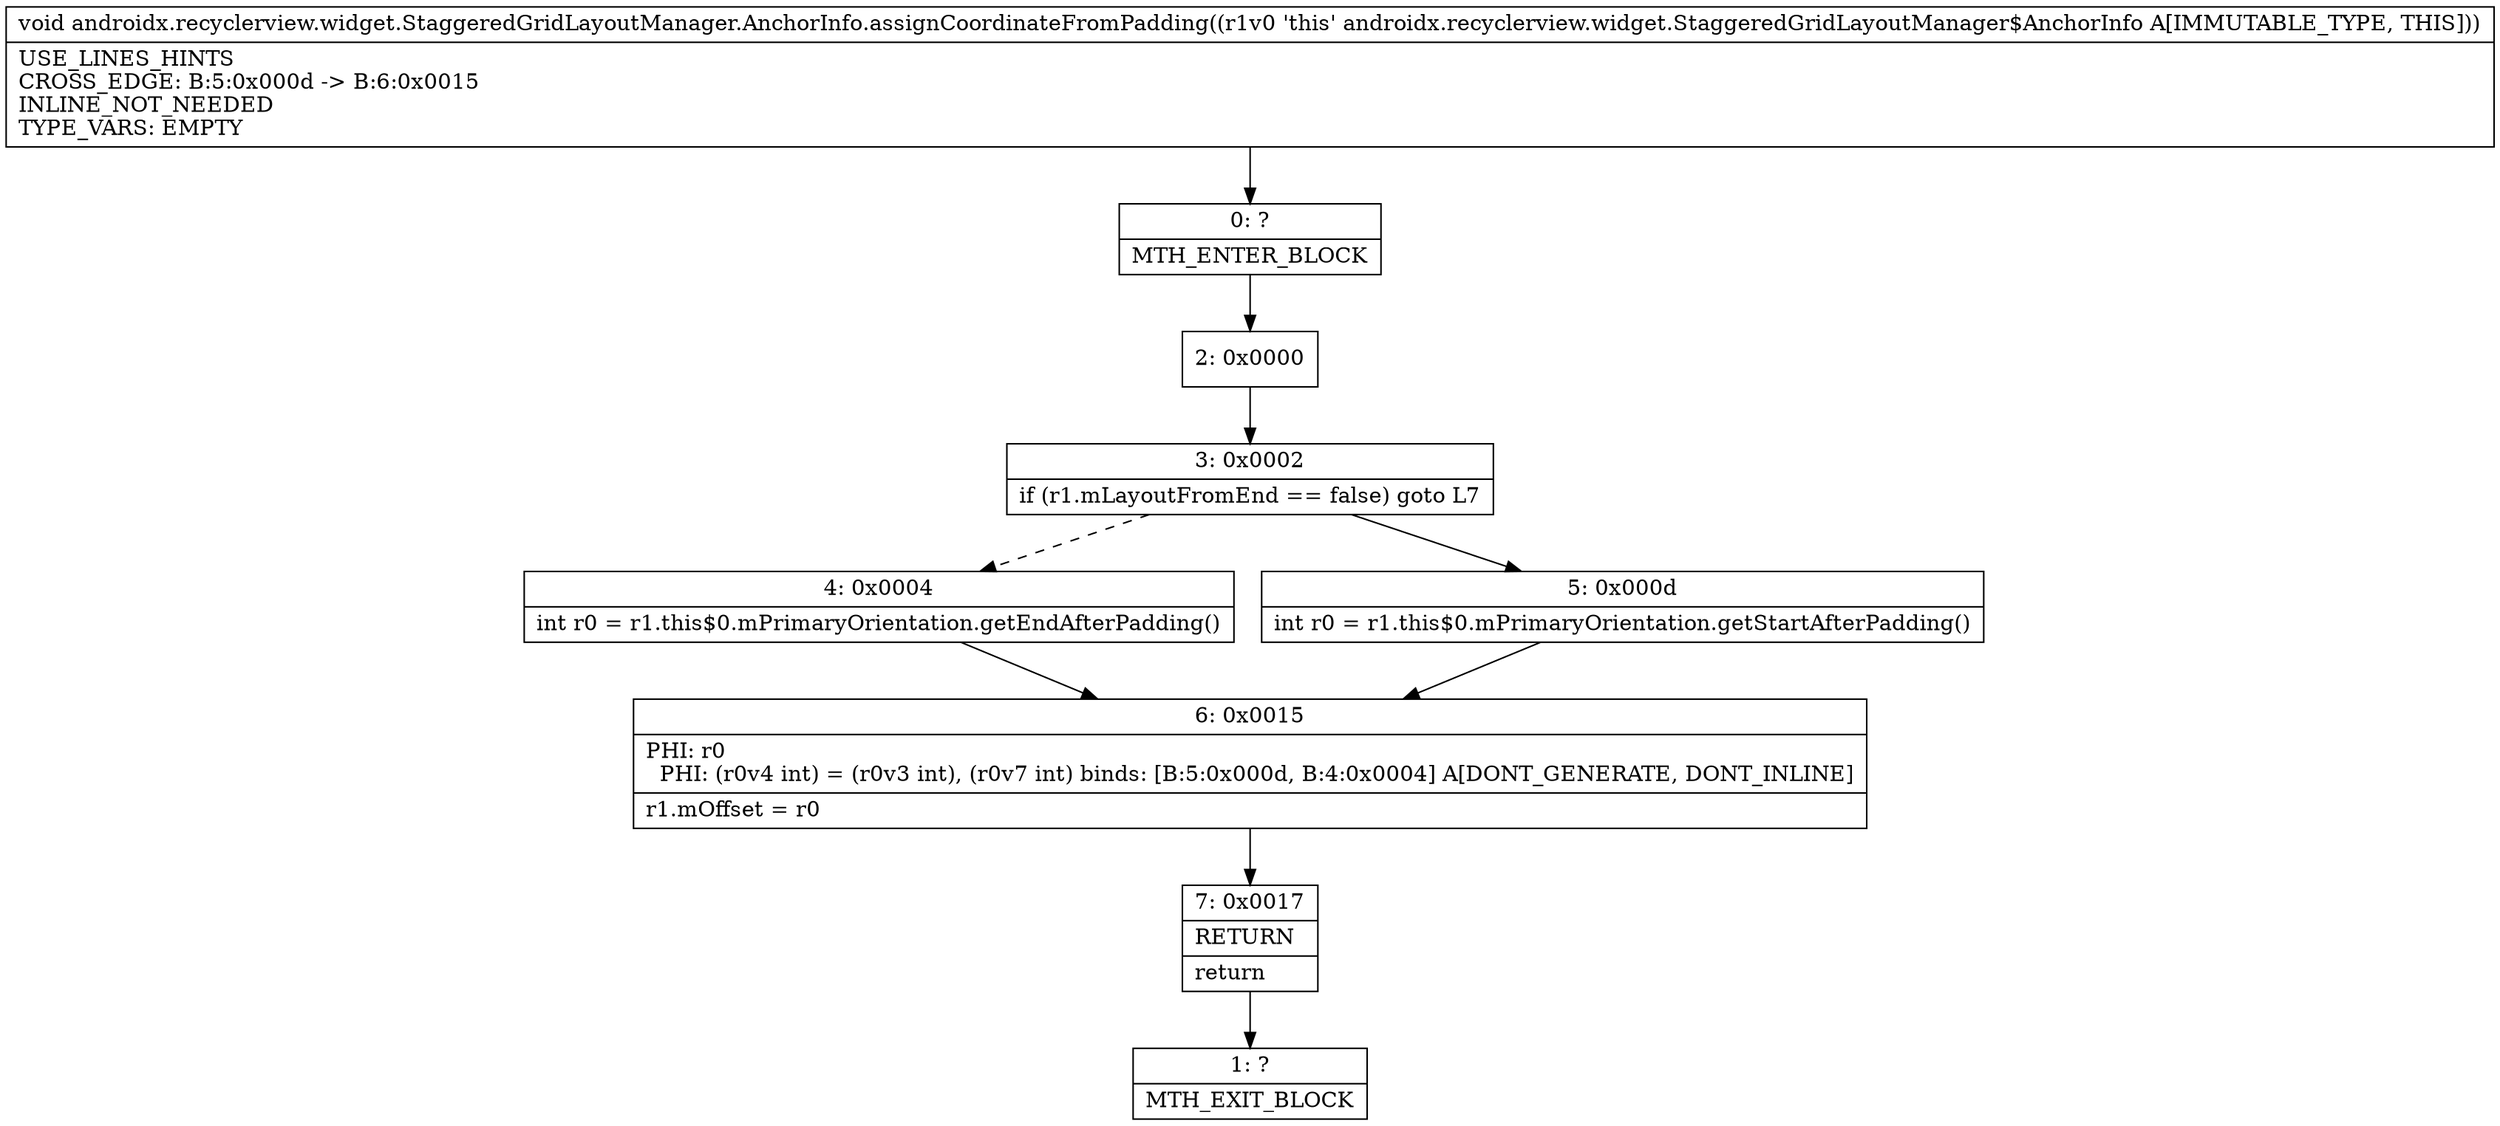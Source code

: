 digraph "CFG forandroidx.recyclerview.widget.StaggeredGridLayoutManager.AnchorInfo.assignCoordinateFromPadding()V" {
Node_0 [shape=record,label="{0\:\ ?|MTH_ENTER_BLOCK\l}"];
Node_2 [shape=record,label="{2\:\ 0x0000}"];
Node_3 [shape=record,label="{3\:\ 0x0002|if (r1.mLayoutFromEnd == false) goto L7\l}"];
Node_4 [shape=record,label="{4\:\ 0x0004|int r0 = r1.this$0.mPrimaryOrientation.getEndAfterPadding()\l}"];
Node_6 [shape=record,label="{6\:\ 0x0015|PHI: r0 \l  PHI: (r0v4 int) = (r0v3 int), (r0v7 int) binds: [B:5:0x000d, B:4:0x0004] A[DONT_GENERATE, DONT_INLINE]\l|r1.mOffset = r0\l}"];
Node_7 [shape=record,label="{7\:\ 0x0017|RETURN\l|return\l}"];
Node_1 [shape=record,label="{1\:\ ?|MTH_EXIT_BLOCK\l}"];
Node_5 [shape=record,label="{5\:\ 0x000d|int r0 = r1.this$0.mPrimaryOrientation.getStartAfterPadding()\l}"];
MethodNode[shape=record,label="{void androidx.recyclerview.widget.StaggeredGridLayoutManager.AnchorInfo.assignCoordinateFromPadding((r1v0 'this' androidx.recyclerview.widget.StaggeredGridLayoutManager$AnchorInfo A[IMMUTABLE_TYPE, THIS]))  | USE_LINES_HINTS\lCROSS_EDGE: B:5:0x000d \-\> B:6:0x0015\lINLINE_NOT_NEEDED\lTYPE_VARS: EMPTY\l}"];
MethodNode -> Node_0;Node_0 -> Node_2;
Node_2 -> Node_3;
Node_3 -> Node_4[style=dashed];
Node_3 -> Node_5;
Node_4 -> Node_6;
Node_6 -> Node_7;
Node_7 -> Node_1;
Node_5 -> Node_6;
}

